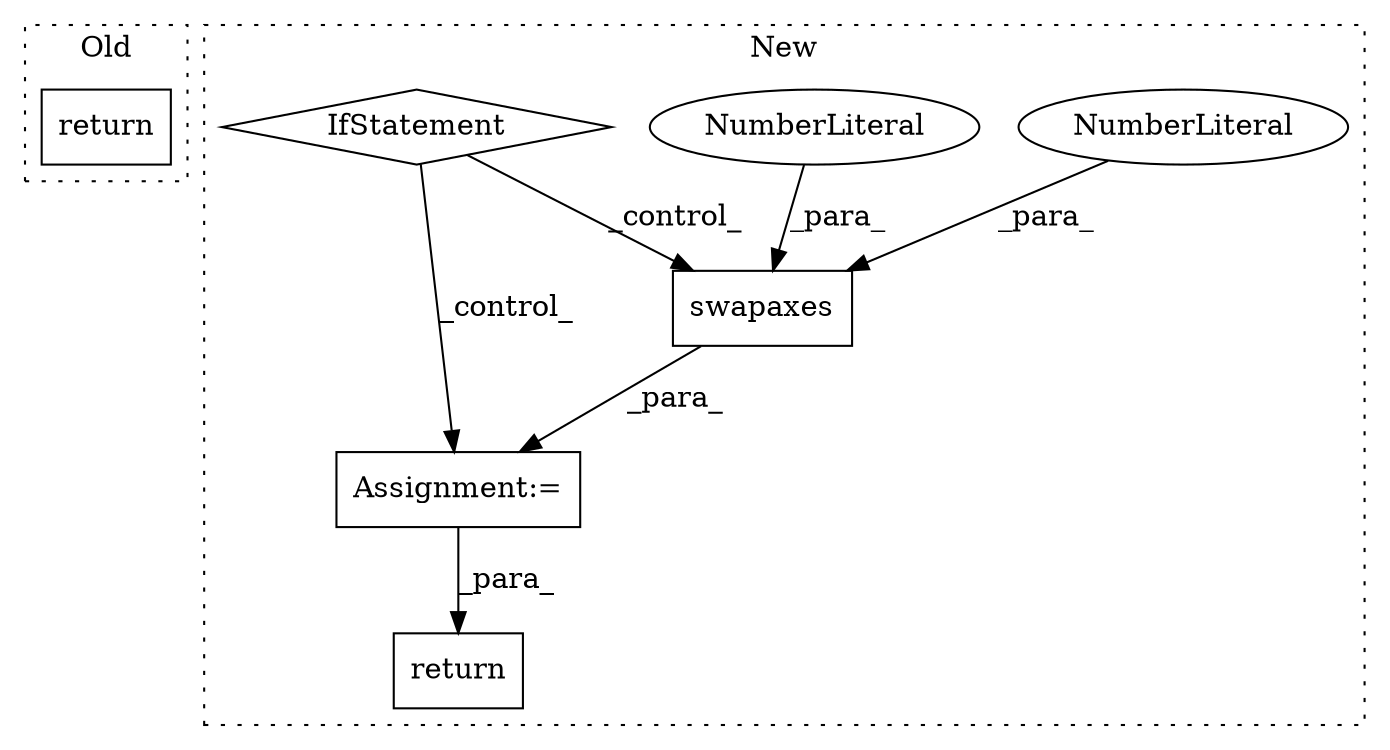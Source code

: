 digraph G {
subgraph cluster0 {
1 [label="return" a="41" s="11861" l="7" shape="box"];
label = "Old";
style="dotted";
}
subgraph cluster1 {
2 [label="swapaxes" a="32" s="15365,15399" l="9,1" shape="box"];
3 [label="NumberLiteral" a="34" s="15398" l="1" shape="ellipse"];
4 [label="NumberLiteral" a="34" s="15396" l="1" shape="ellipse"];
5 [label="return" a="41" s="15701" l="7" shape="box"];
6 [label="Assignment:=" a="7" s="15359" l="1" shape="box"];
7 [label="IfStatement" a="25" s="15164,15204" l="4,2" shape="diamond"];
label = "New";
style="dotted";
}
2 -> 6 [label="_para_"];
3 -> 2 [label="_para_"];
4 -> 2 [label="_para_"];
6 -> 5 [label="_para_"];
7 -> 6 [label="_control_"];
7 -> 2 [label="_control_"];
}
